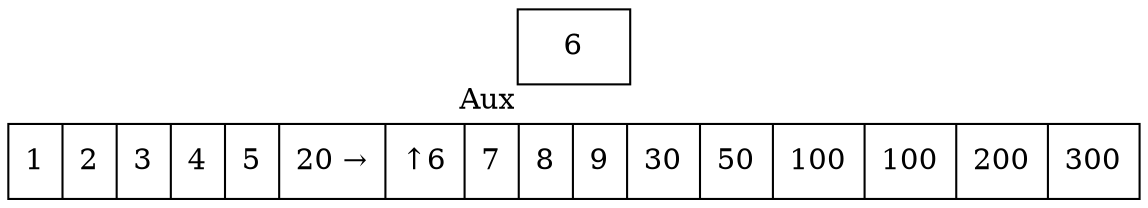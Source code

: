 digraph G{ node [shape = record ];
 rankdir=LR;X[label="{ 1|2|3|4|5|20|6|7|8|9|30|50|100|100|200|300}"]X[label="{ 1|2|3|4|5|20 → | ↑ 6|7|8|9|30|50|100|100|200|300}"]
2[label="{6}"xlabel="Aux"]
}
